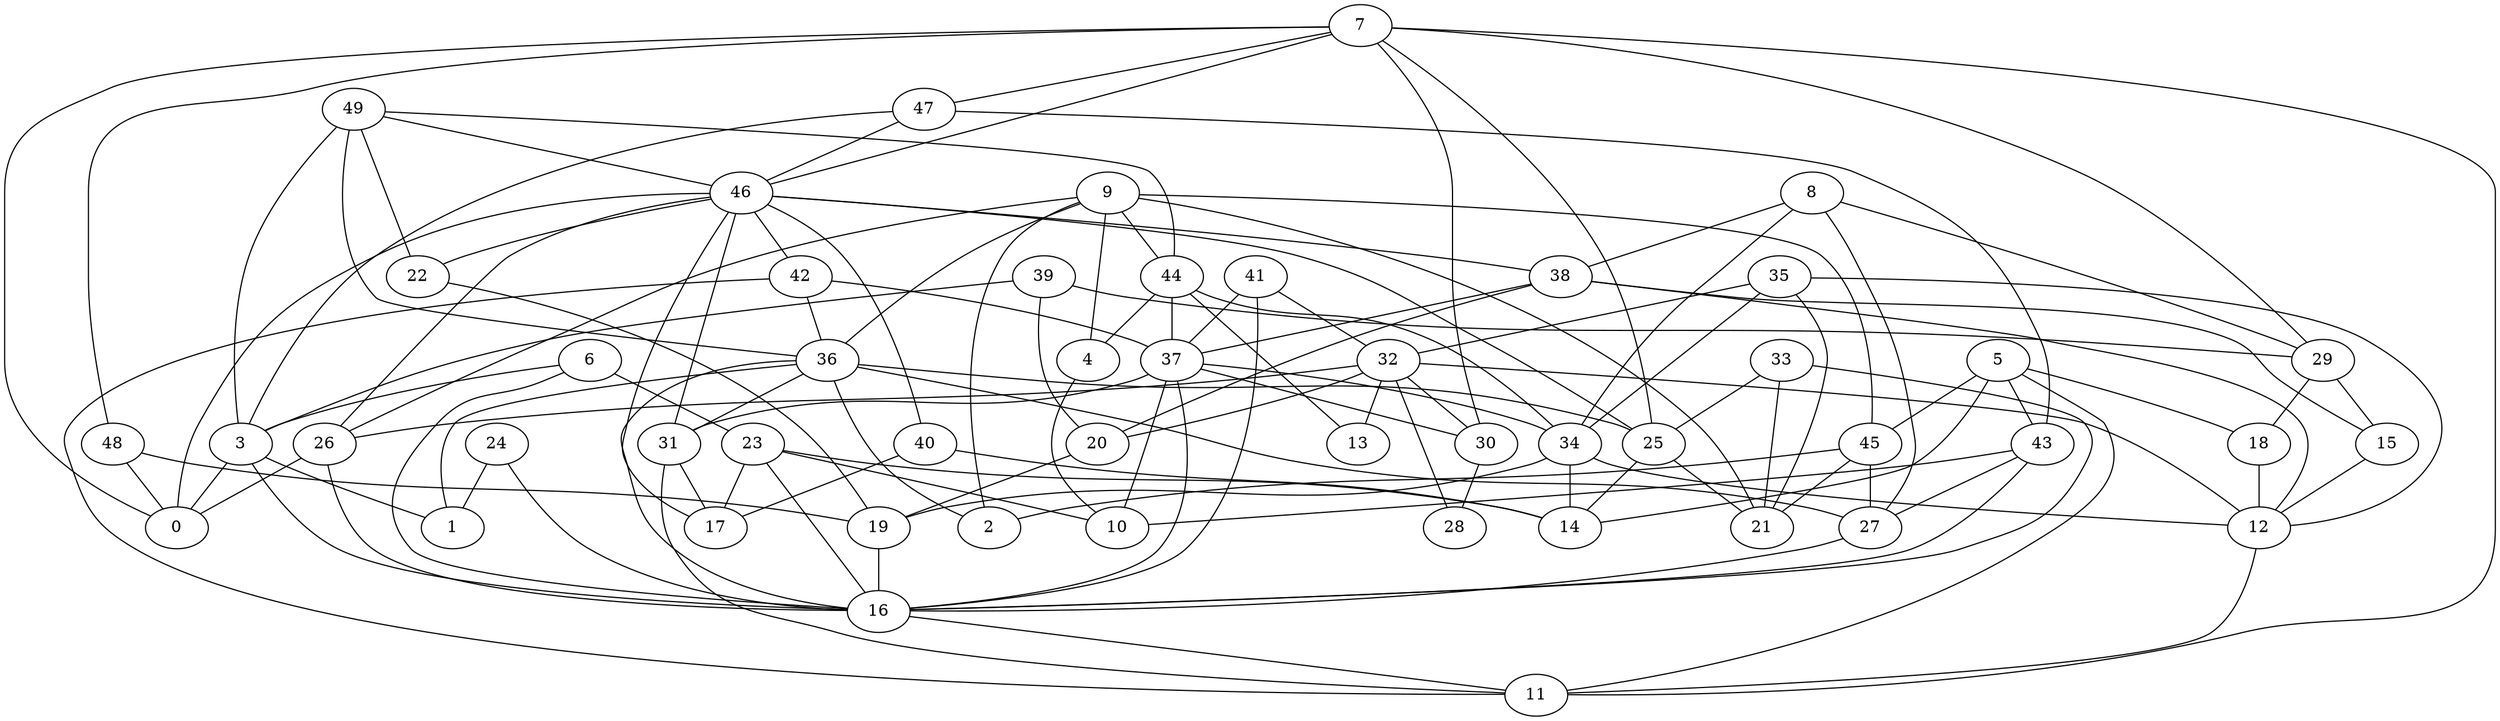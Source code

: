 digraph GG_graph {

subgraph G_graph {
edge [color = black]
"43" -> "16" [dir = none]
"43" -> "27" [dir = none]
"5" -> "14" [dir = none]
"5" -> "45" [dir = none]
"45" -> "27" [dir = none]
"45" -> "21" [dir = none]
"3" -> "1" [dir = none]
"3" -> "16" [dir = none]
"6" -> "23" [dir = none]
"6" -> "3" [dir = none]
"30" -> "28" [dir = none]
"37" -> "34" [dir = none]
"37" -> "31" [dir = none]
"37" -> "30" [dir = none]
"37" -> "16" [dir = none]
"37" -> "10" [dir = none]
"31" -> "17" [dir = none]
"23" -> "10" [dir = none]
"23" -> "14" [dir = none]
"23" -> "16" [dir = none]
"23" -> "17" [dir = none]
"40" -> "17" [dir = none]
"40" -> "14" [dir = none]
"46" -> "26" [dir = none]
"46" -> "22" [dir = none]
"46" -> "31" [dir = none]
"46" -> "17" [dir = none]
"46" -> "25" [dir = none]
"46" -> "38" [dir = none]
"46" -> "0" [dir = none]
"46" -> "40" [dir = none]
"9" -> "2" [dir = none]
"9" -> "45" [dir = none]
"9" -> "4" [dir = none]
"9" -> "36" [dir = none]
"9" -> "44" [dir = none]
"27" -> "16" [dir = none]
"35" -> "12" [dir = none]
"35" -> "32" [dir = none]
"18" -> "12" [dir = none]
"48" -> "0" [dir = none]
"48" -> "19" [dir = none]
"36" -> "16" [dir = none]
"36" -> "27" [dir = none]
"36" -> "31" [dir = none]
"36" -> "2" [dir = none]
"36" -> "1" [dir = none]
"36" -> "25" [dir = none]
"22" -> "19" [dir = none]
"24" -> "16" [dir = none]
"24" -> "1" [dir = none]
"26" -> "16" [dir = none]
"32" -> "28" [dir = none]
"32" -> "30" [dir = none]
"32" -> "12" [dir = none]
"32" -> "13" [dir = none]
"41" -> "16" [dir = none]
"41" -> "37" [dir = none]
"41" -> "32" [dir = none]
"29" -> "18" [dir = none]
"29" -> "15" [dir = none]
"38" -> "15" [dir = none]
"38" -> "37" [dir = none]
"38" -> "12" [dir = none]
"38" -> "20" [dir = none]
"8" -> "27" [dir = none]
"8" -> "29" [dir = none]
"8" -> "34" [dir = none]
"8" -> "38" [dir = none]
"47" -> "3" [dir = none]
"47" -> "46" [dir = none]
"16" -> "11" [dir = none]
"44" -> "13" [dir = none]
"44" -> "34" [dir = none]
"44" -> "37" [dir = none]
"12" -> "11" [dir = none]
"7" -> "46" [dir = none]
"7" -> "48" [dir = none]
"7" -> "11" [dir = none]
"7" -> "0" [dir = none]
"7" -> "29" [dir = none]
"34" -> "19" [dir = none]
"34" -> "12" [dir = none]
"34" -> "14" [dir = none]
"39" -> "3" [dir = none]
"39" -> "20" [dir = none]
"20" -> "19" [dir = none]
"33" -> "21" [dir = none]
"33" -> "16" [dir = none]
"33" -> "25" [dir = none]
"4" -> "10" [dir = none]
"42" -> "36" [dir = none]
"42" -> "37" [dir = none]
"42" -> "11" [dir = none]
"49" -> "46" [dir = none]
"49" -> "36" [dir = none]
"49" -> "22" [dir = none]
"49" -> "3" [dir = none]
"7" -> "30" [dir = none]
"15" -> "12" [dir = none]
"5" -> "11" [dir = none]
"31" -> "11" [dir = none]
"25" -> "21" [dir = none]
"5" -> "43" [dir = none]
"3" -> "0" [dir = none]
"45" -> "2" [dir = none]
"46" -> "42" [dir = none]
"25" -> "14" [dir = none]
"43" -> "10" [dir = none]
"39" -> "29" [dir = none]
"6" -> "16" [dir = none]
"5" -> "18" [dir = none]
"49" -> "44" [dir = none]
"47" -> "43" [dir = none]
"35" -> "34" [dir = none]
"32" -> "20" [dir = none]
"19" -> "16" [dir = none]
"9" -> "21" [dir = none]
"7" -> "25" [dir = none]
"35" -> "21" [dir = none]
"7" -> "47" [dir = none]
"26" -> "0" [dir = none]
"9" -> "26" [dir = none]
"44" -> "4" [dir = none]
"32" -> "26" [dir = none]
}

}
